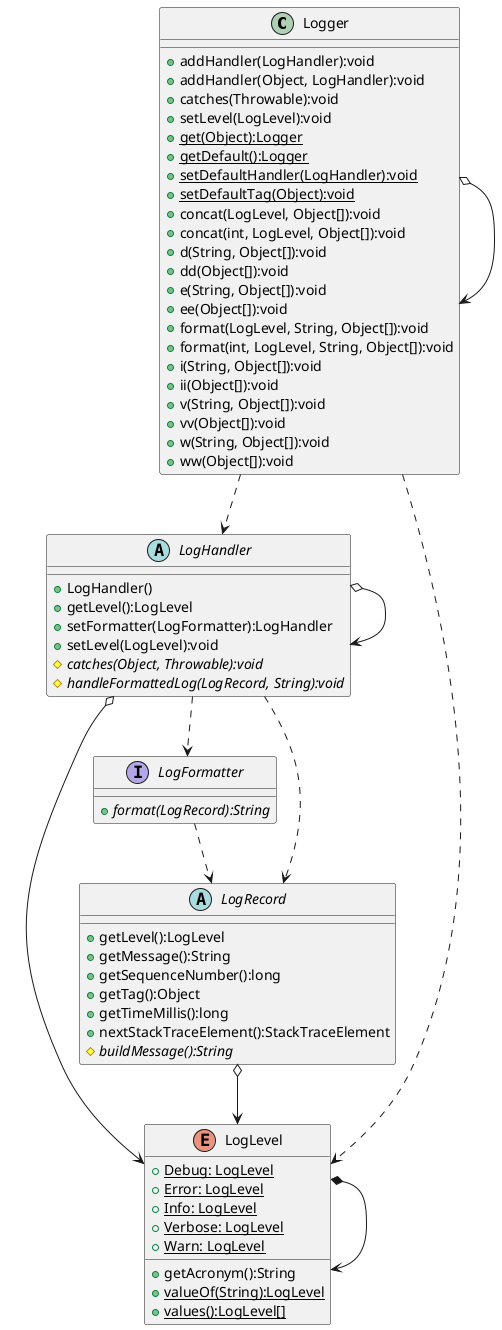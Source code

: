 18:34:13: Executing task ':ClassDiagramBuilder.main()'...


> Task :compileJava
注: 某些输入文件使用了未经检查或不安全的操作。
注: 有关详细信息, 请使用 -Xlint:unchecked 重新编译。

> Task :processResources NO-SOURCE
> Task :classes

> Task :ClassDiagramBuilder.main()
@startuml
'https://plantuml.com/class-diagram

class Logger {
+addHandler(LogHandler):void
+addHandler(Object, LogHandler):void
+catches(Throwable):void
+setLevel(LogLevel):void
+{static}get(Object):Logger
+{static}getDefault():Logger
+{static}setDefaultHandler(LogHandler):void
+{static}setDefaultTag(Object):void
+concat(LogLevel, Object[]):void
+concat(int, LogLevel, Object[]):void
+d(String, Object[]):void
+dd(Object[]):void
+e(String, Object[]):void
+ee(Object[]):void
+format(LogLevel, String, Object[]):void
+format(int, LogLevel, String, Object[]):void
+i(String, Object[]):void
+ii(Object[]):void
+v(String, Object[]):void
+vv(Object[]):void
+w(String, Object[]):void
+ww(Object[]):void
}
Logger ..> LogHandler
Logger ..> LogLevel
Logger o--> Logger

abstract class LogHandler {
+LogHandler()
+getLevel():LogLevel
+setFormatter(LogFormatter):LogHandler
+setLevel(LogLevel):void
#{abstract}catches(Object, Throwable):void
#{abstract}handleFormattedLog(LogRecord, String):void
}
LogHandler o--> LogLevel
LogHandler ..> LogFormatter
LogHandler o--> LogHandler
LogHandler ..> LogRecord

enum LogLevel {
+{static}Debug: LogLevel
+{static}Error: LogLevel
+{static}Info: LogLevel
+{static}Verbose: LogLevel
+{static}Warn: LogLevel
+getAcronym():String
+{static}valueOf(String):LogLevel
+{static}values():LogLevel[]
}
LogLevel *--> LogLevel

interface LogFormatter {
+{abstract}format(LogRecord):String
}
LogFormatter ..> LogRecord

abstract class LogRecord {
+getLevel():LogLevel
+getMessage():String
+getSequenceNumber():long
+getTag():Object
+getTimeMillis():long
+nextStackTraceElement():StackTraceElement
#{abstract}buildMessage():String
}
LogRecord o--> LogLevel
@enduml

BUILD SUCCESSFUL in 0s
2 actionable tasks: 2 executed
18:34:14: Task execution finished ':ClassDiagramBuilder.main()'.
